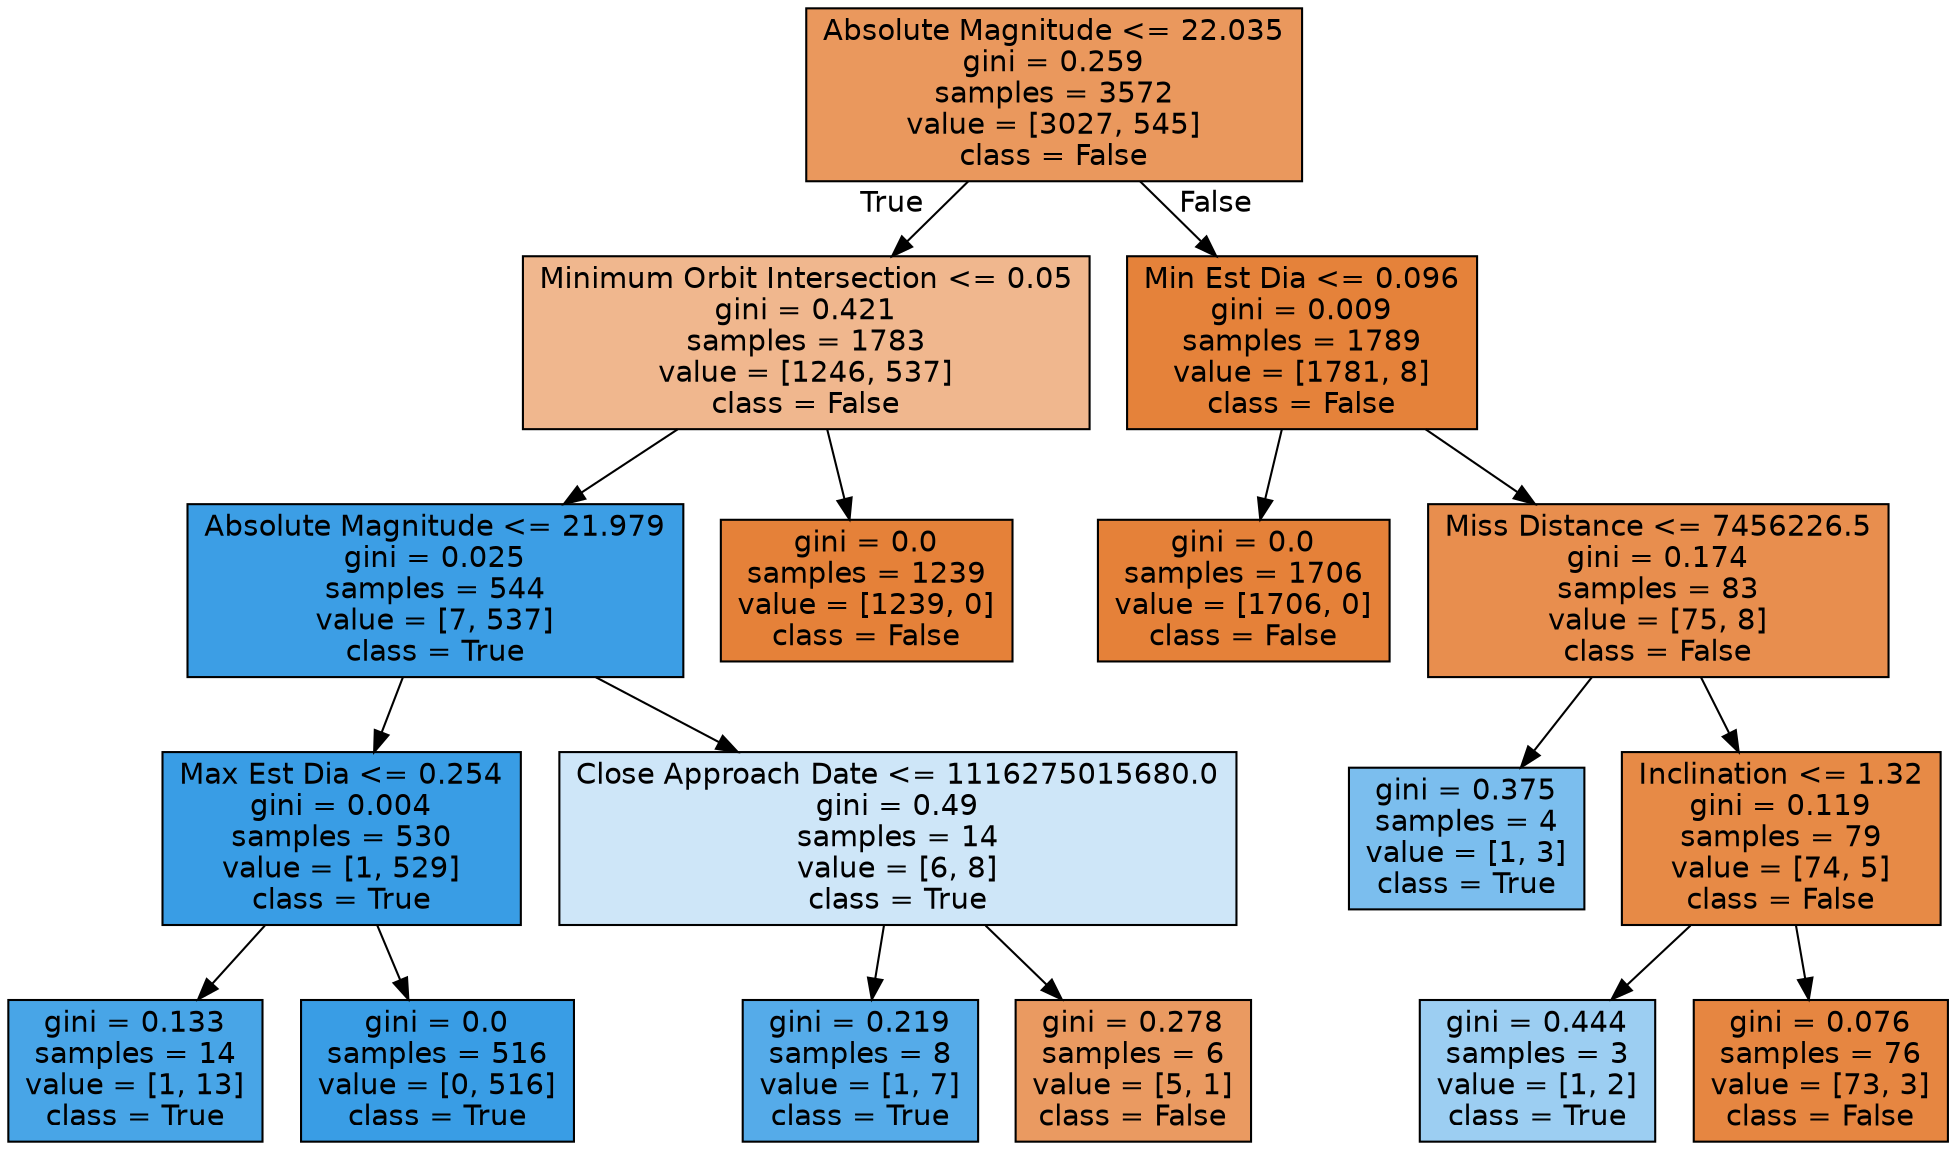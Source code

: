 digraph Tree {
node [shape=box, style="filled", color="black", fontname="helvetica"] ;
edge [fontname="helvetica"] ;
0 [label="Absolute Magnitude <= 22.035\ngini = 0.259\nsamples = 3572\nvalue = [3027, 545]\nclass = False", fillcolor="#ea985d"] ;
1 [label="Minimum Orbit Intersection <= 0.05\ngini = 0.421\nsamples = 1783\nvalue = [1246, 537]\nclass = False", fillcolor="#f0b78e"] ;
0 -> 1 [labeldistance=2.5, labelangle=45, headlabel="True"] ;
2 [label="Absolute Magnitude <= 21.979\ngini = 0.025\nsamples = 544\nvalue = [7, 537]\nclass = True", fillcolor="#3c9ee5"] ;
1 -> 2 ;
3 [label="Max Est Dia <= 0.254\ngini = 0.004\nsamples = 530\nvalue = [1, 529]\nclass = True", fillcolor="#399de5"] ;
2 -> 3 ;
4 [label="gini = 0.133\nsamples = 14\nvalue = [1, 13]\nclass = True", fillcolor="#48a5e7"] ;
3 -> 4 ;
5 [label="gini = 0.0\nsamples = 516\nvalue = [0, 516]\nclass = True", fillcolor="#399de5"] ;
3 -> 5 ;
6 [label="Close Approach Date <= 1116275015680.0\ngini = 0.49\nsamples = 14\nvalue = [6, 8]\nclass = True", fillcolor="#cee6f8"] ;
2 -> 6 ;
7 [label="gini = 0.219\nsamples = 8\nvalue = [1, 7]\nclass = True", fillcolor="#55abe9"] ;
6 -> 7 ;
8 [label="gini = 0.278\nsamples = 6\nvalue = [5, 1]\nclass = False", fillcolor="#ea9a61"] ;
6 -> 8 ;
9 [label="gini = 0.0\nsamples = 1239\nvalue = [1239, 0]\nclass = False", fillcolor="#e58139"] ;
1 -> 9 ;
10 [label="Min Est Dia <= 0.096\ngini = 0.009\nsamples = 1789\nvalue = [1781, 8]\nclass = False", fillcolor="#e5823a"] ;
0 -> 10 [labeldistance=2.5, labelangle=-45, headlabel="False"] ;
11 [label="gini = 0.0\nsamples = 1706\nvalue = [1706, 0]\nclass = False", fillcolor="#e58139"] ;
10 -> 11 ;
12 [label="Miss Distance <= 7456226.5\ngini = 0.174\nsamples = 83\nvalue = [75, 8]\nclass = False", fillcolor="#e88e4e"] ;
10 -> 12 ;
13 [label="gini = 0.375\nsamples = 4\nvalue = [1, 3]\nclass = True", fillcolor="#7bbeee"] ;
12 -> 13 ;
14 [label="Inclination <= 1.32\ngini = 0.119\nsamples = 79\nvalue = [74, 5]\nclass = False", fillcolor="#e78a46"] ;
12 -> 14 ;
15 [label="gini = 0.444\nsamples = 3\nvalue = [1, 2]\nclass = True", fillcolor="#9ccef2"] ;
14 -> 15 ;
16 [label="gini = 0.076\nsamples = 76\nvalue = [73, 3]\nclass = False", fillcolor="#e68641"] ;
14 -> 16 ;
}